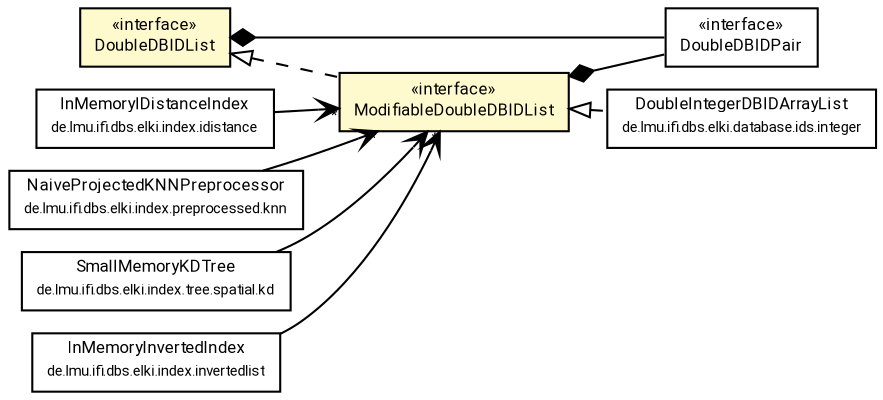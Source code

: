 #!/usr/local/bin/dot
#
# Class diagram 
# Generated by UMLGraph version R5_7_2-60-g0e99a6 (http://www.spinellis.gr/umlgraph/)
#

digraph G {
	graph [fontnames="svg"]
	edge [fontname="Roboto",fontsize=7,labelfontname="Roboto",labelfontsize=7,color="black"];
	node [fontname="Roboto",fontcolor="black",fontsize=8,shape=plaintext,margin=0,width=0,height=0];
	nodesep=0.15;
	ranksep=0.25;
	rankdir=LR;
	// de.lmu.ifi.dbs.elki.index.idistance.InMemoryIDistanceIndex<O>
	c7132480 [label=<<table title="de.lmu.ifi.dbs.elki.index.idistance.InMemoryIDistanceIndex" border="0" cellborder="1" cellspacing="0" cellpadding="2" href="../../index/idistance/InMemoryIDistanceIndex.html" target="_parent">
		<tr><td><table border="0" cellspacing="0" cellpadding="1">
		<tr><td align="center" balign="center"> <font face="Roboto">InMemoryIDistanceIndex</font> </td></tr>
		<tr><td align="center" balign="center"> <font face="Roboto" point-size="7.0">de.lmu.ifi.dbs.elki.index.idistance</font> </td></tr>
		</table></td></tr>
		</table>>, URL="../../index/idistance/InMemoryIDistanceIndex.html"];
	// de.lmu.ifi.dbs.elki.database.ids.DoubleDBIDList
	c7133777 [label=<<table title="de.lmu.ifi.dbs.elki.database.ids.DoubleDBIDList" border="0" cellborder="1" cellspacing="0" cellpadding="2" bgcolor="LemonChiffon" href="DoubleDBIDList.html" target="_parent">
		<tr><td><table border="0" cellspacing="0" cellpadding="1">
		<tr><td align="center" balign="center"> &#171;interface&#187; </td></tr>
		<tr><td align="center" balign="center"> <font face="Roboto">DoubleDBIDList</font> </td></tr>
		</table></td></tr>
		</table>>, URL="DoubleDBIDList.html"];
	// de.lmu.ifi.dbs.elki.database.ids.DoubleDBIDPair
	c7133782 [label=<<table title="de.lmu.ifi.dbs.elki.database.ids.DoubleDBIDPair" border="0" cellborder="1" cellspacing="0" cellpadding="2" href="DoubleDBIDPair.html" target="_parent">
		<tr><td><table border="0" cellspacing="0" cellpadding="1">
		<tr><td align="center" balign="center"> &#171;interface&#187; </td></tr>
		<tr><td align="center" balign="center"> <font face="Roboto">DoubleDBIDPair</font> </td></tr>
		</table></td></tr>
		</table>>, URL="DoubleDBIDPair.html"];
	// de.lmu.ifi.dbs.elki.database.ids.ModifiableDoubleDBIDList
	c7133785 [label=<<table title="de.lmu.ifi.dbs.elki.database.ids.ModifiableDoubleDBIDList" border="0" cellborder="1" cellspacing="0" cellpadding="2" bgcolor="lemonChiffon" href="ModifiableDoubleDBIDList.html" target="_parent">
		<tr><td><table border="0" cellspacing="0" cellpadding="1">
		<tr><td align="center" balign="center"> &#171;interface&#187; </td></tr>
		<tr><td align="center" balign="center"> <font face="Roboto">ModifiableDoubleDBIDList</font> </td></tr>
		</table></td></tr>
		</table>>, URL="ModifiableDoubleDBIDList.html"];
	// de.lmu.ifi.dbs.elki.database.ids.integer.DoubleIntegerDBIDArrayList
	c7133840 [label=<<table title="de.lmu.ifi.dbs.elki.database.ids.integer.DoubleIntegerDBIDArrayList" border="0" cellborder="1" cellspacing="0" cellpadding="2" href="integer/DoubleIntegerDBIDArrayList.html" target="_parent">
		<tr><td><table border="0" cellspacing="0" cellpadding="1">
		<tr><td align="center" balign="center"> <font face="Roboto">DoubleIntegerDBIDArrayList</font> </td></tr>
		<tr><td align="center" balign="center"> <font face="Roboto" point-size="7.0">de.lmu.ifi.dbs.elki.database.ids.integer</font> </td></tr>
		</table></td></tr>
		</table>>, URL="integer/DoubleIntegerDBIDArrayList.html"];
	// de.lmu.ifi.dbs.elki.index.preprocessed.knn.NaiveProjectedKNNPreprocessor<O extends de.lmu.ifi.dbs.elki.data.NumberVector>
	c7134934 [label=<<table title="de.lmu.ifi.dbs.elki.index.preprocessed.knn.NaiveProjectedKNNPreprocessor" border="0" cellborder="1" cellspacing="0" cellpadding="2" href="../../index/preprocessed/knn/NaiveProjectedKNNPreprocessor.html" target="_parent">
		<tr><td><table border="0" cellspacing="0" cellpadding="1">
		<tr><td align="center" balign="center"> <font face="Roboto">NaiveProjectedKNNPreprocessor</font> </td></tr>
		<tr><td align="center" balign="center"> <font face="Roboto" point-size="7.0">de.lmu.ifi.dbs.elki.index.preprocessed.knn</font> </td></tr>
		</table></td></tr>
		</table>>, URL="../../index/preprocessed/knn/NaiveProjectedKNNPreprocessor.html"];
	// de.lmu.ifi.dbs.elki.index.tree.spatial.kd.SmallMemoryKDTree<O extends de.lmu.ifi.dbs.elki.data.NumberVector>
	c7135103 [label=<<table title="de.lmu.ifi.dbs.elki.index.tree.spatial.kd.SmallMemoryKDTree" border="0" cellborder="1" cellspacing="0" cellpadding="2" href="../../index/tree/spatial/kd/SmallMemoryKDTree.html" target="_parent">
		<tr><td><table border="0" cellspacing="0" cellpadding="1">
		<tr><td align="center" balign="center"> <font face="Roboto">SmallMemoryKDTree</font> </td></tr>
		<tr><td align="center" balign="center"> <font face="Roboto" point-size="7.0">de.lmu.ifi.dbs.elki.index.tree.spatial.kd</font> </td></tr>
		</table></td></tr>
		</table>>, URL="../../index/tree/spatial/kd/SmallMemoryKDTree.html"];
	// de.lmu.ifi.dbs.elki.index.invertedlist.InMemoryInvertedIndex<V extends de.lmu.ifi.dbs.elki.data.NumberVector>
	c7135123 [label=<<table title="de.lmu.ifi.dbs.elki.index.invertedlist.InMemoryInvertedIndex" border="0" cellborder="1" cellspacing="0" cellpadding="2" href="../../index/invertedlist/InMemoryInvertedIndex.html" target="_parent">
		<tr><td><table border="0" cellspacing="0" cellpadding="1">
		<tr><td align="center" balign="center"> <font face="Roboto">InMemoryInvertedIndex</font> </td></tr>
		<tr><td align="center" balign="center"> <font face="Roboto" point-size="7.0">de.lmu.ifi.dbs.elki.index.invertedlist</font> </td></tr>
		</table></td></tr>
		</table>>, URL="../../index/invertedlist/InMemoryInvertedIndex.html"];
	// de.lmu.ifi.dbs.elki.database.ids.DoubleDBIDList composed de.lmu.ifi.dbs.elki.database.ids.DoubleDBIDPair
	c7133777 -> c7133782 [arrowhead=none,arrowtail=diamond,dir=back,weight=6];
	// de.lmu.ifi.dbs.elki.database.ids.ModifiableDoubleDBIDList implements de.lmu.ifi.dbs.elki.database.ids.DoubleDBIDList
	c7133777 -> c7133785 [arrowtail=empty,style=dashed,dir=back,weight=9];
	// de.lmu.ifi.dbs.elki.database.ids.ModifiableDoubleDBIDList composed de.lmu.ifi.dbs.elki.database.ids.DoubleDBIDPair
	c7133785 -> c7133782 [arrowhead=none,arrowtail=diamond,dir=back,weight=6];
	// de.lmu.ifi.dbs.elki.database.ids.integer.DoubleIntegerDBIDArrayList implements de.lmu.ifi.dbs.elki.database.ids.ModifiableDoubleDBIDList
	c7133785 -> c7133840 [arrowtail=empty,style=dashed,dir=back,weight=9];
	// de.lmu.ifi.dbs.elki.index.idistance.InMemoryIDistanceIndex<O> navassoc de.lmu.ifi.dbs.elki.database.ids.ModifiableDoubleDBIDList
	c7132480 -> c7133785 [arrowhead=open,weight=1,headlabel="*"];
	// de.lmu.ifi.dbs.elki.index.preprocessed.knn.NaiveProjectedKNNPreprocessor<O extends de.lmu.ifi.dbs.elki.data.NumberVector> navassoc de.lmu.ifi.dbs.elki.database.ids.ModifiableDoubleDBIDList
	c7134934 -> c7133785 [arrowhead=open,weight=1,headlabel="*"];
	// de.lmu.ifi.dbs.elki.index.tree.spatial.kd.SmallMemoryKDTree<O extends de.lmu.ifi.dbs.elki.data.NumberVector> navassoc de.lmu.ifi.dbs.elki.database.ids.ModifiableDoubleDBIDList
	c7135103 -> c7133785 [arrowhead=open,weight=1];
	// de.lmu.ifi.dbs.elki.index.invertedlist.InMemoryInvertedIndex<V extends de.lmu.ifi.dbs.elki.data.NumberVector> navassoc de.lmu.ifi.dbs.elki.database.ids.ModifiableDoubleDBIDList
	c7135123 -> c7133785 [arrowhead=open,weight=1,headlabel="*"];
}

